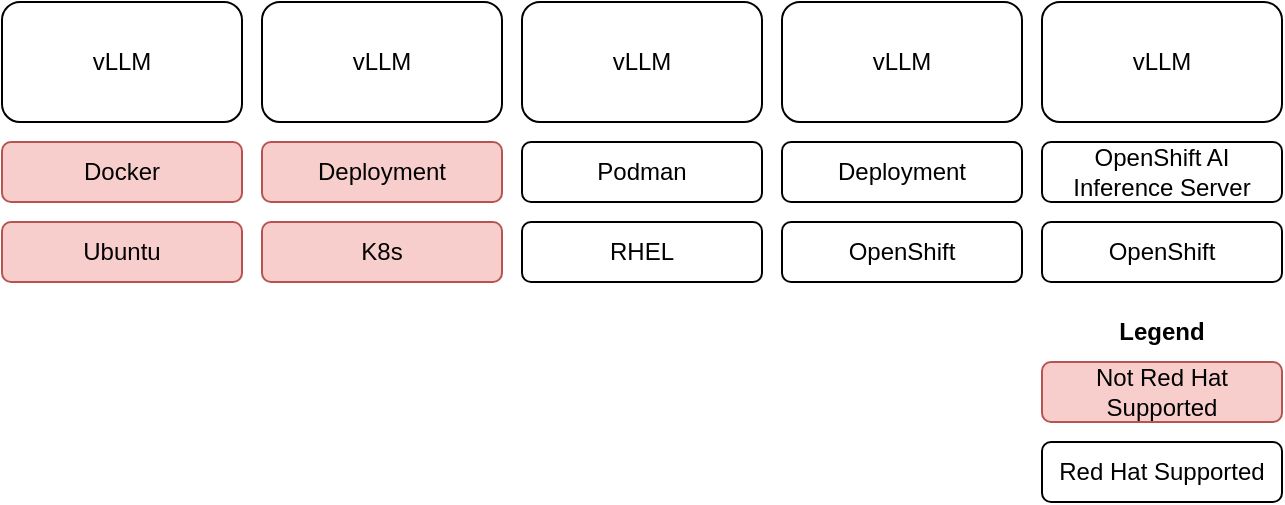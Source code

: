 <mxfile>
    <diagram id="qwqJSfi9unMYo62wrURM" name="Page-1">
        <mxGraphModel dx="547" dy="302" grid="1" gridSize="10" guides="1" tooltips="1" connect="1" arrows="1" fold="1" page="1" pageScale="1" pageWidth="850" pageHeight="1100" math="0" shadow="0">
            <root>
                <mxCell id="0"/>
                <mxCell id="1" parent="0"/>
                <mxCell id="2" value="Ubuntu" style="rounded=1;whiteSpace=wrap;html=1;fillColor=#f8cecc;strokeColor=#b85450;" vertex="1" parent="1">
                    <mxGeometry x="90" y="280" width="120" height="30" as="geometry"/>
                </mxCell>
                <mxCell id="4" value="Docker" style="rounded=1;whiteSpace=wrap;html=1;fillColor=#f8cecc;strokeColor=#b85450;" vertex="1" parent="1">
                    <mxGeometry x="90" y="240" width="120" height="30" as="geometry"/>
                </mxCell>
                <mxCell id="5" value="vLLM" style="rounded=1;whiteSpace=wrap;html=1;" vertex="1" parent="1">
                    <mxGeometry x="90" y="170" width="120" height="60" as="geometry"/>
                </mxCell>
                <mxCell id="20" value="K8s" style="rounded=1;whiteSpace=wrap;html=1;fillColor=#f8cecc;strokeColor=#b85450;" vertex="1" parent="1">
                    <mxGeometry x="220" y="280" width="120" height="30" as="geometry"/>
                </mxCell>
                <mxCell id="21" value="Deployment" style="rounded=1;whiteSpace=wrap;html=1;fillColor=#f8cecc;strokeColor=#b85450;" vertex="1" parent="1">
                    <mxGeometry x="220" y="240" width="120" height="30" as="geometry"/>
                </mxCell>
                <mxCell id="22" value="vLLM" style="rounded=1;whiteSpace=wrap;html=1;" vertex="1" parent="1">
                    <mxGeometry x="220" y="170" width="120" height="60" as="geometry"/>
                </mxCell>
                <mxCell id="23" value="Not Red Hat Supported" style="rounded=1;whiteSpace=wrap;html=1;fillColor=#f8cecc;strokeColor=#b85450;" vertex="1" parent="1">
                    <mxGeometry x="610" y="350" width="120" height="30" as="geometry"/>
                </mxCell>
                <mxCell id="24" value="Red Hat Supported" style="rounded=1;whiteSpace=wrap;html=1;" vertex="1" parent="1">
                    <mxGeometry x="610" y="390" width="120" height="30" as="geometry"/>
                </mxCell>
                <mxCell id="25" value="&lt;b&gt;Legend&lt;/b&gt;" style="text;strokeColor=none;align=center;fillColor=none;html=1;verticalAlign=middle;whiteSpace=wrap;rounded=0;" vertex="1" parent="1">
                    <mxGeometry x="640" y="320" width="60" height="30" as="geometry"/>
                </mxCell>
                <mxCell id="WvfaXDBC6hXOl4TVBY9i-25" value="RHEL" style="rounded=1;whiteSpace=wrap;html=1;" vertex="1" parent="1">
                    <mxGeometry x="350" y="280" width="120" height="30" as="geometry"/>
                </mxCell>
                <mxCell id="WvfaXDBC6hXOl4TVBY9i-26" value="Podman" style="rounded=1;whiteSpace=wrap;html=1;" vertex="1" parent="1">
                    <mxGeometry x="350" y="240" width="120" height="30" as="geometry"/>
                </mxCell>
                <mxCell id="WvfaXDBC6hXOl4TVBY9i-27" value="vLLM" style="rounded=1;whiteSpace=wrap;html=1;" vertex="1" parent="1">
                    <mxGeometry x="350" y="170" width="120" height="60" as="geometry"/>
                </mxCell>
                <mxCell id="WvfaXDBC6hXOl4TVBY9i-28" value="OpenShift" style="rounded=1;whiteSpace=wrap;html=1;" vertex="1" parent="1">
                    <mxGeometry x="480" y="280" width="120" height="30" as="geometry"/>
                </mxCell>
                <mxCell id="WvfaXDBC6hXOl4TVBY9i-29" value="Deployment" style="rounded=1;whiteSpace=wrap;html=1;" vertex="1" parent="1">
                    <mxGeometry x="480" y="240" width="120" height="30" as="geometry"/>
                </mxCell>
                <mxCell id="WvfaXDBC6hXOl4TVBY9i-30" value="vLLM" style="rounded=1;whiteSpace=wrap;html=1;" vertex="1" parent="1">
                    <mxGeometry x="480" y="170" width="120" height="60" as="geometry"/>
                </mxCell>
                <mxCell id="WvfaXDBC6hXOl4TVBY9i-31" value="OpenShift" style="rounded=1;whiteSpace=wrap;html=1;" vertex="1" parent="1">
                    <mxGeometry x="610" y="280" width="120" height="30" as="geometry"/>
                </mxCell>
                <mxCell id="WvfaXDBC6hXOl4TVBY9i-32" value="OpenShift AI Inference Server" style="rounded=1;whiteSpace=wrap;html=1;" vertex="1" parent="1">
                    <mxGeometry x="610" y="240" width="120" height="30" as="geometry"/>
                </mxCell>
                <mxCell id="WvfaXDBC6hXOl4TVBY9i-33" value="vLLM" style="rounded=1;whiteSpace=wrap;html=1;" vertex="1" parent="1">
                    <mxGeometry x="610" y="170" width="120" height="60" as="geometry"/>
                </mxCell>
            </root>
        </mxGraphModel>
    </diagram>
    <diagram id="QwL87nemLVQd5q2e6963" name="Page-2">
        <mxGraphModel dx="547" dy="302" grid="1" gridSize="10" guides="1" tooltips="1" connect="1" arrows="1" fold="1" page="1" pageScale="1" pageWidth="850" pageHeight="1100" math="0" shadow="0">
            <root>
                <mxCell id="0"/>
                <mxCell id="1" parent="0"/>
                <mxCell id="enOHkcsTqaRs5EJKkwbE-1" value="RHEL" style="rounded=1;whiteSpace=wrap;html=1;" vertex="1" parent="1">
                    <mxGeometry x="350" y="280" width="120" height="30" as="geometry"/>
                </mxCell>
                <mxCell id="enOHkcsTqaRs5EJKkwbE-2" value="Podman" style="rounded=1;whiteSpace=wrap;html=1;" vertex="1" parent="1">
                    <mxGeometry x="350" y="240" width="120" height="30" as="geometry"/>
                </mxCell>
                <mxCell id="enOHkcsTqaRs5EJKkwbE-3" value="vLLM" style="rounded=1;whiteSpace=wrap;html=1;" vertex="1" parent="1">
                    <mxGeometry x="350" y="170" width="120" height="60" as="geometry"/>
                </mxCell>
                <mxCell id="enOHkcsTqaRs5EJKkwbE-4" value="OpenShift" style="rounded=1;whiteSpace=wrap;html=1;" vertex="1" parent="1">
                    <mxGeometry x="480" y="280" width="120" height="30" as="geometry"/>
                </mxCell>
                <mxCell id="enOHkcsTqaRs5EJKkwbE-5" value="Deployment" style="rounded=1;whiteSpace=wrap;html=1;" vertex="1" parent="1">
                    <mxGeometry x="480" y="240" width="120" height="30" as="geometry"/>
                </mxCell>
                <mxCell id="enOHkcsTqaRs5EJKkwbE-6" value="vLLM" style="rounded=1;whiteSpace=wrap;html=1;" vertex="1" parent="1">
                    <mxGeometry x="480" y="170" width="120" height="60" as="geometry"/>
                </mxCell>
                <mxCell id="enOHkcsTqaRs5EJKkwbE-7" value="OpenShift" style="rounded=1;whiteSpace=wrap;html=1;" vertex="1" parent="1">
                    <mxGeometry x="620" y="280" width="120" height="30" as="geometry"/>
                </mxCell>
                <mxCell id="enOHkcsTqaRs5EJKkwbE-8" value="OpenShift AI" style="rounded=1;whiteSpace=wrap;html=1;" vertex="1" parent="1">
                    <mxGeometry x="620" y="240" width="120" height="30" as="geometry"/>
                </mxCell>
                <mxCell id="enOHkcsTqaRs5EJKkwbE-9" value="vLLM" style="rounded=1;whiteSpace=wrap;html=1;" vertex="1" parent="1">
                    <mxGeometry x="620" y="170" width="120" height="60" as="geometry"/>
                </mxCell>
            </root>
        </mxGraphModel>
    </diagram>
</mxfile>